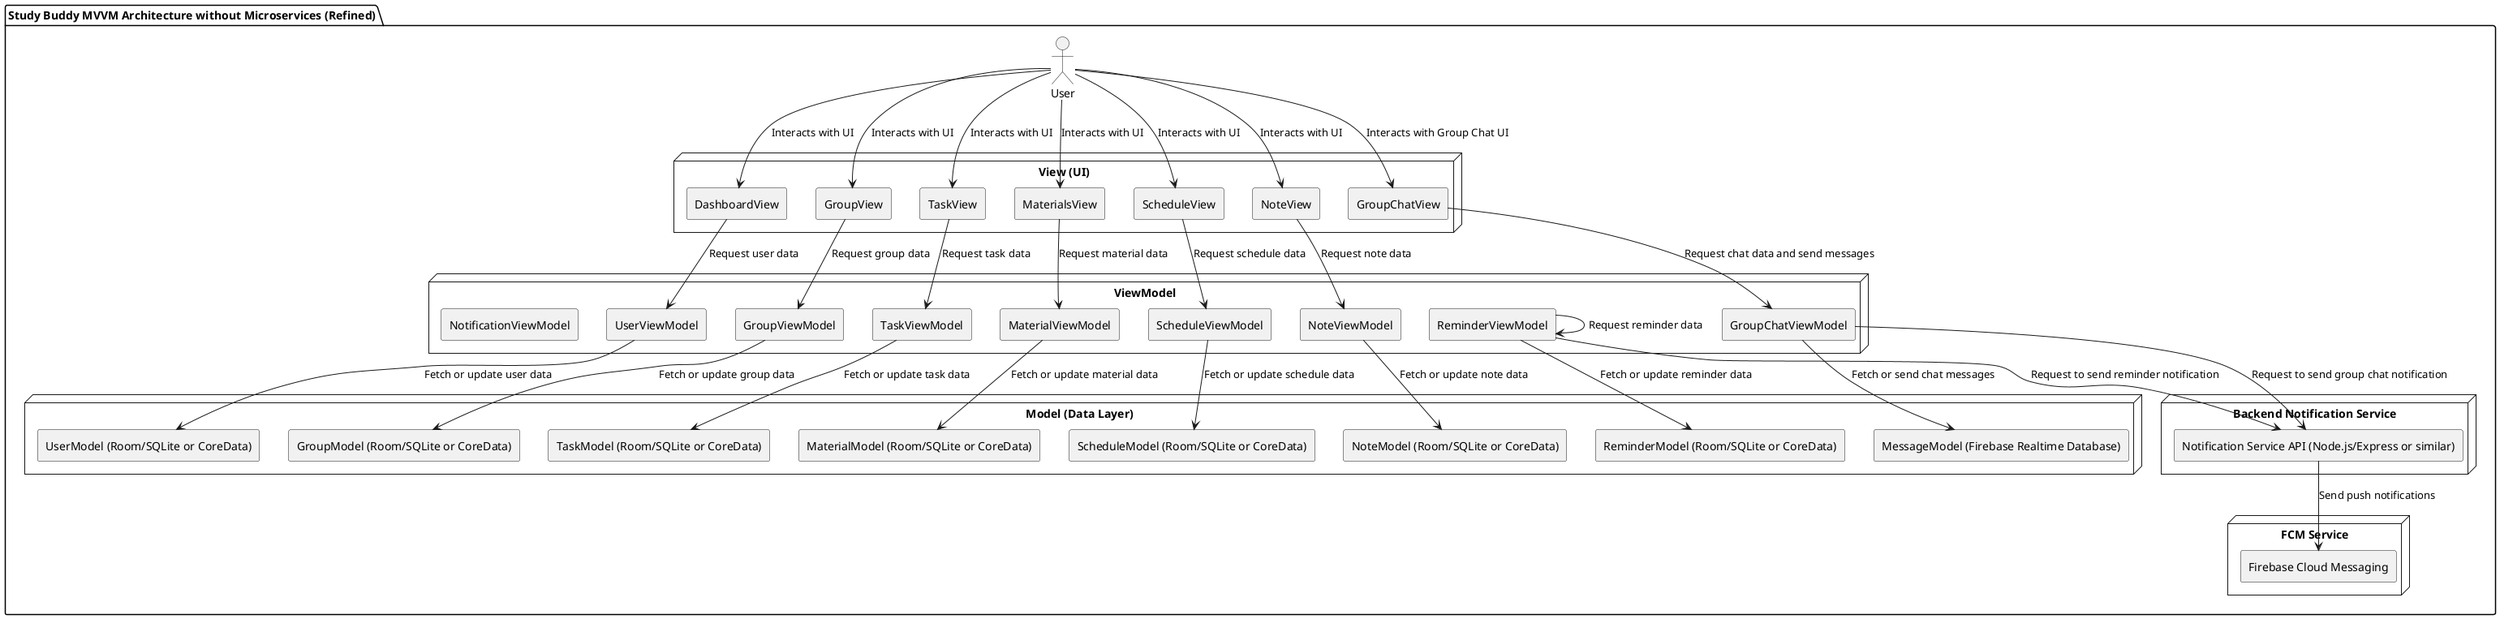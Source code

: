 @startuml

package "Study Buddy MVVM Architecture without Microservices (Refined)" {

  actor "User" as user

  node "View (UI)" {
    rectangle "DashboardView" as dashboard
    rectangle "GroupView" as group_view
    rectangle "TaskView" as task_view
    rectangle "MaterialsView" as material_view
    rectangle "ScheduleView" as schedule_view
    rectangle "NoteView" as note_view
    rectangle "GroupChatView" as group_chat_view
  }

  node "ViewModel" {
    rectangle "UserViewModel" as user_viewmodel
    rectangle "GroupViewModel" as group_viewmodel
    rectangle "TaskViewModel" as task_viewmodel
    rectangle "ReminderViewModel" as reminder_viewmodel
    rectangle "ScheduleViewModel" as schedule_viewmodel
    rectangle "MaterialViewModel" as material_viewmodel
    rectangle "NoteViewModel" as note_viewmodel
    rectangle "GroupChatViewModel" as group_chat_viewmodel
    rectangle "NotificationViewModel" as notification_viewmodel
  }

  node "Model (Data Layer)" {
    rectangle "UserModel (Room/SQLite or CoreData)" as user_model
    rectangle "GroupModel (Room/SQLite or CoreData)" as group_model
    rectangle "TaskModel (Room/SQLite or CoreData)" as task_model
    rectangle "ReminderModel (Room/SQLite or CoreData)" as reminder_model
    rectangle "ScheduleModel (Room/SQLite or CoreData)" as schedule_model
    rectangle "MaterialModel (Room/SQLite or CoreData)" as material_model
    rectangle "NoteModel (Room/SQLite or CoreData)" as note_model
    rectangle "MessageModel (Firebase Realtime Database)" as message_model
  }

  node "Backend Notification Service" {
    rectangle "Notification Service API (Node.js/Express or similar)" as notif_service_api
  }

  node "FCM Service" {
    rectangle "Firebase Cloud Messaging" as fcm
  }

  user --> dashboard : Interacts with UI
  user --> group_view : Interacts with UI
  user --> task_view : Interacts with UI
  user --> material_view : Interacts with UI
  user --> schedule_view : Interacts with UI
  user --> note_view : Interacts with UI
  user --> group_chat_view : Interacts with Group Chat UI

  dashboard --> user_viewmodel : Request user data
  group_view --> group_viewmodel : Request group data
  task_view --> task_viewmodel : Request task data
  reminder_viewmodel --> reminder_viewmodel : Request reminder data
  schedule_view --> schedule_viewmodel : Request schedule data
  material_view --> material_viewmodel : Request material data
  note_view --> note_viewmodel : Request note data
  group_chat_view --> group_chat_viewmodel : Request chat data and send messages

  user_viewmodel --> user_model : Fetch or update user data
  group_viewmodel --> group_model : Fetch or update group data
  task_viewmodel --> task_model : Fetch or update task data
  reminder_viewmodel --> reminder_model : Fetch or update reminder data
  schedule_viewmodel --> schedule_model : Fetch or update schedule data
  material_viewmodel --> material_model : Fetch or update material data
  note_viewmodel --> note_model : Fetch or update note data
  group_chat_viewmodel --> message_model : Fetch or send chat messages

  reminder_viewmodel --> notif_service_api : Request to send reminder notification
  group_chat_viewmodel --> notif_service_api : Request to send group chat notification

  notif_service_api --> fcm : Send push notifications

}

@enduml
